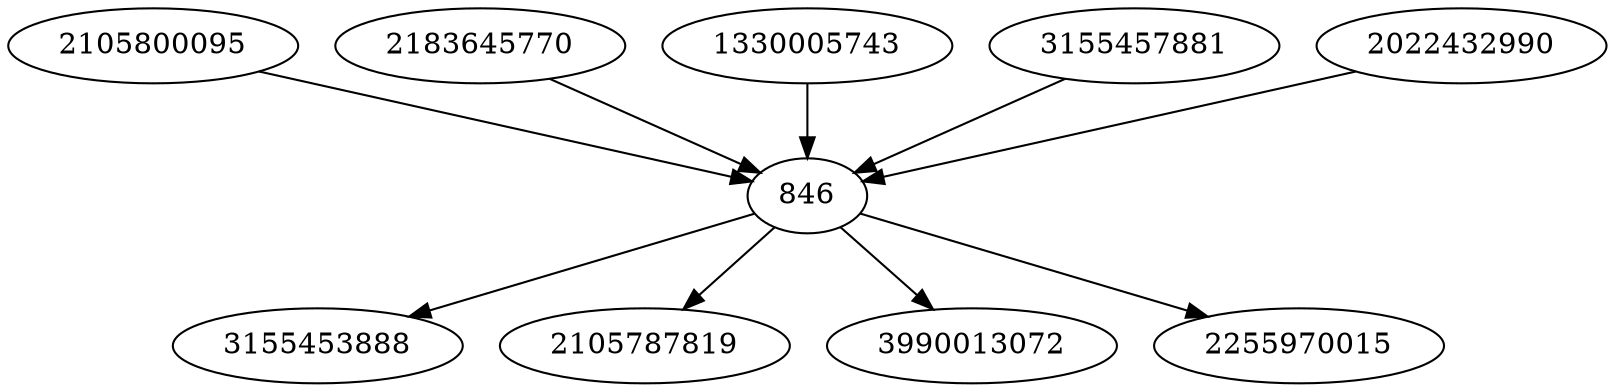 strict digraph  {
3155453888;
2105800095;
2183645770;
2105787819;
846;
1330005743;
3990013072;
3155457881;
2022432990;
2255970015;
2105800095 -> 846;
2183645770 -> 846;
846 -> 2255970015;
846 -> 3155453888;
846 -> 2105787819;
846 -> 3990013072;
1330005743 -> 846;
3155457881 -> 846;
2022432990 -> 846;
}

